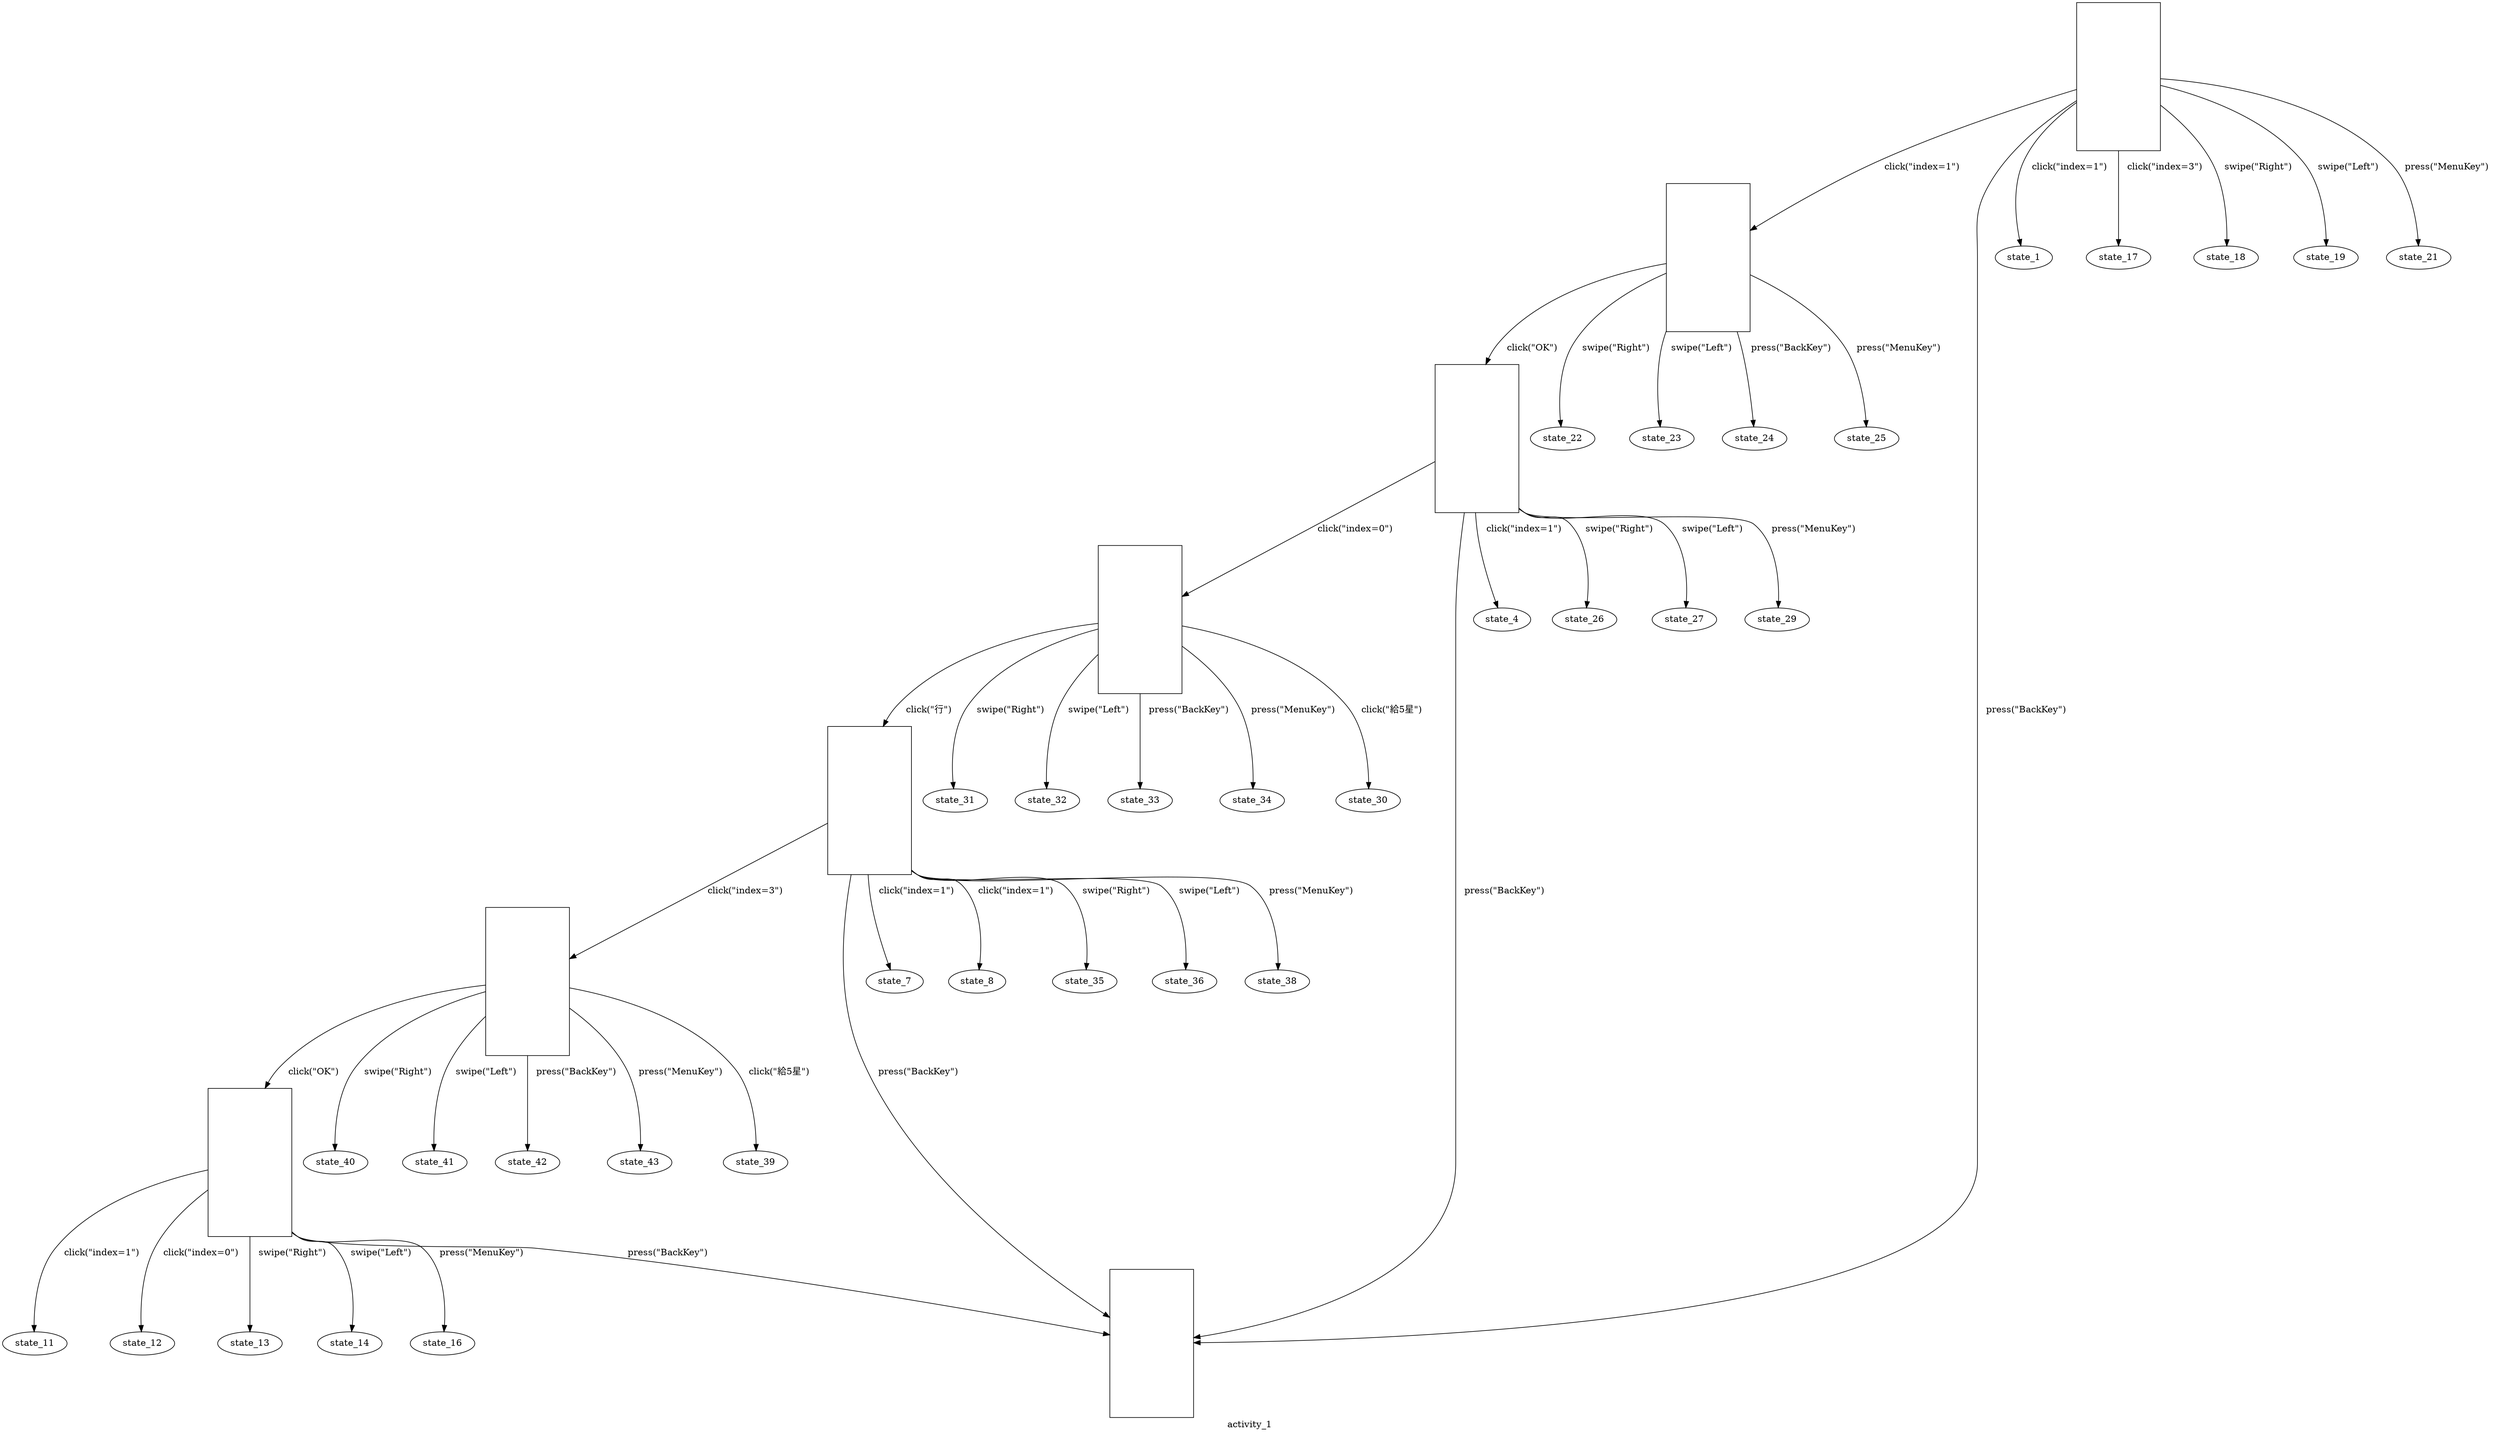 digraph g {
graph [color=red];
imagepath = "C:\Users\Roger\Desktop\workspace\AndroidCrawler\gui_pages\20150624_152858";
label = "   activity_0   ";
state_0 [label="",shape=box,fixedsize=true,width=1.8,height=3.2,image="0.png",URL="0.png"];
state_2 [label="",shape=box,fixedsize=true,width=1.8,height=3.2,image="2.png",URL="2.png"];
state_3 [label="",shape=box,fixedsize=true,width=1.8,height=3.2,image="3.png",URL="3.png"];
state_5 [label="",shape=box,fixedsize=true,width=1.8,height=3.2,image="5.png",URL="5.png"];
state_6 [label="",shape=box,fixedsize=true,width=1.8,height=3.2,image="6.png",URL="6.png"];
state_9 [label="",shape=box,fixedsize=true,width=1.8,height=3.2,image="9.png",URL="9.png"];
state_10 [label="",shape=box,fixedsize=true,width=1.8,height=3.2,image="10.png",URL="10.png"];
label = "   activity_1   ";
state_final [label="",shape=box,fixedsize=true,width=1.8,height=3.2,image="-2.png",URL="-2.png"];
state_0 -> state_1 [label = "   click(\"index=1\")   "];
state_0 -> state_2 [label = "   click(\"index=1\")   "];
state_0 -> state_17 [label = "   click(\"index=3\")   "];
state_0 -> state_18 [label = "   swipe(\"Right\")   "];
state_0 -> state_19 [label = "   swipe(\"Left\")   "];
state_0 -> state_21 [label = "   press(\"MenuKey\")   "];
state_0 -> state_final [label = "   press(\"BackKey\")   "];
state_2 -> state_3 [label = "   click(\"OK\")   "];
state_2 -> state_22 [label = "   swipe(\"Right\")   "];
state_2 -> state_23 [label = "   swipe(\"Left\")   "];
state_2 -> state_24 [label = "   press(\"BackKey\")   "];
state_2 -> state_25 [label = "   press(\"MenuKey\")   "];
state_3 -> state_4 [label = "   click(\"index=1\")   "];
state_3 -> state_5 [label = "   click(\"index=0\")   "];
state_3 -> state_26 [label = "   swipe(\"Right\")   "];
state_3 -> state_27 [label = "   swipe(\"Left\")   "];
state_3 -> state_29 [label = "   press(\"MenuKey\")   "];
state_3 -> state_final [label = "   press(\"BackKey\")   "];
state_5 -> state_6 [label = "   click(\"行\")   "];
state_5 -> state_31 [label = "   swipe(\"Right\")   "];
state_5 -> state_32 [label = "   swipe(\"Left\")   "];
state_5 -> state_33 [label = "   press(\"BackKey\")   "];
state_5 -> state_34 [label = "   press(\"MenuKey\")   "];
state_5 -> state_30 [label = "   click(\"給5星\")   "];
state_6 -> state_7 [label = "   click(\"index=1\")   "];
state_6 -> state_8 [label = "   click(\"index=1\")   "];
state_6 -> state_9 [label = "   click(\"index=3\")   "];
state_6 -> state_35 [label = "   swipe(\"Right\")   "];
state_6 -> state_36 [label = "   swipe(\"Left\")   "];
state_6 -> state_38 [label = "   press(\"MenuKey\")   "];
state_6 -> state_final [label = "   press(\"BackKey\")   "];
state_9 -> state_10 [label = "   click(\"OK\")   "];
state_9 -> state_40 [label = "   swipe(\"Right\")   "];
state_9 -> state_41 [label = "   swipe(\"Left\")   "];
state_9 -> state_42 [label = "   press(\"BackKey\")   "];
state_9 -> state_43 [label = "   press(\"MenuKey\")   "];
state_9 -> state_39 [label = "   click(\"給5星\")   "];
state_10 -> state_11 [label = "   click(\"index=1\")   "];
state_10 -> state_12 [label = "   click(\"index=0\")   "];
state_10 -> state_13 [label = "   swipe(\"Right\")   "];
state_10 -> state_14 [label = "   swipe(\"Left\")   "];
state_10 -> state_16 [label = "   press(\"MenuKey\")   "];
state_10 -> state_final [label = "   press(\"BackKey\")   "];
}
